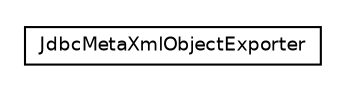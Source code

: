 #!/usr/local/bin/dot
#
# Class diagram 
# Generated by UmlGraph version 4.6 (http://www.spinellis.gr/sw/umlgraph)
#

digraph G {
	edge [fontname="Helvetica",fontsize=10,labelfontname="Helvetica",labelfontsize=10];
	node [fontname="Helvetica",fontsize=10,shape=plaintext];
	// org.synchronoss.cpo.jdbc.exporter.JdbcMetaXmlObjectExporter
	c3984 [label=<<table border="0" cellborder="1" cellspacing="0" cellpadding="2" port="p" href="./JdbcMetaXmlObjectExporter.html">
		<tr><td><table border="0" cellspacing="0" cellpadding="1">
			<tr><td> JdbcMetaXmlObjectExporter </td></tr>
		</table></td></tr>
		</table>>, fontname="Helvetica", fontcolor="black", fontsize=9.0];
}

